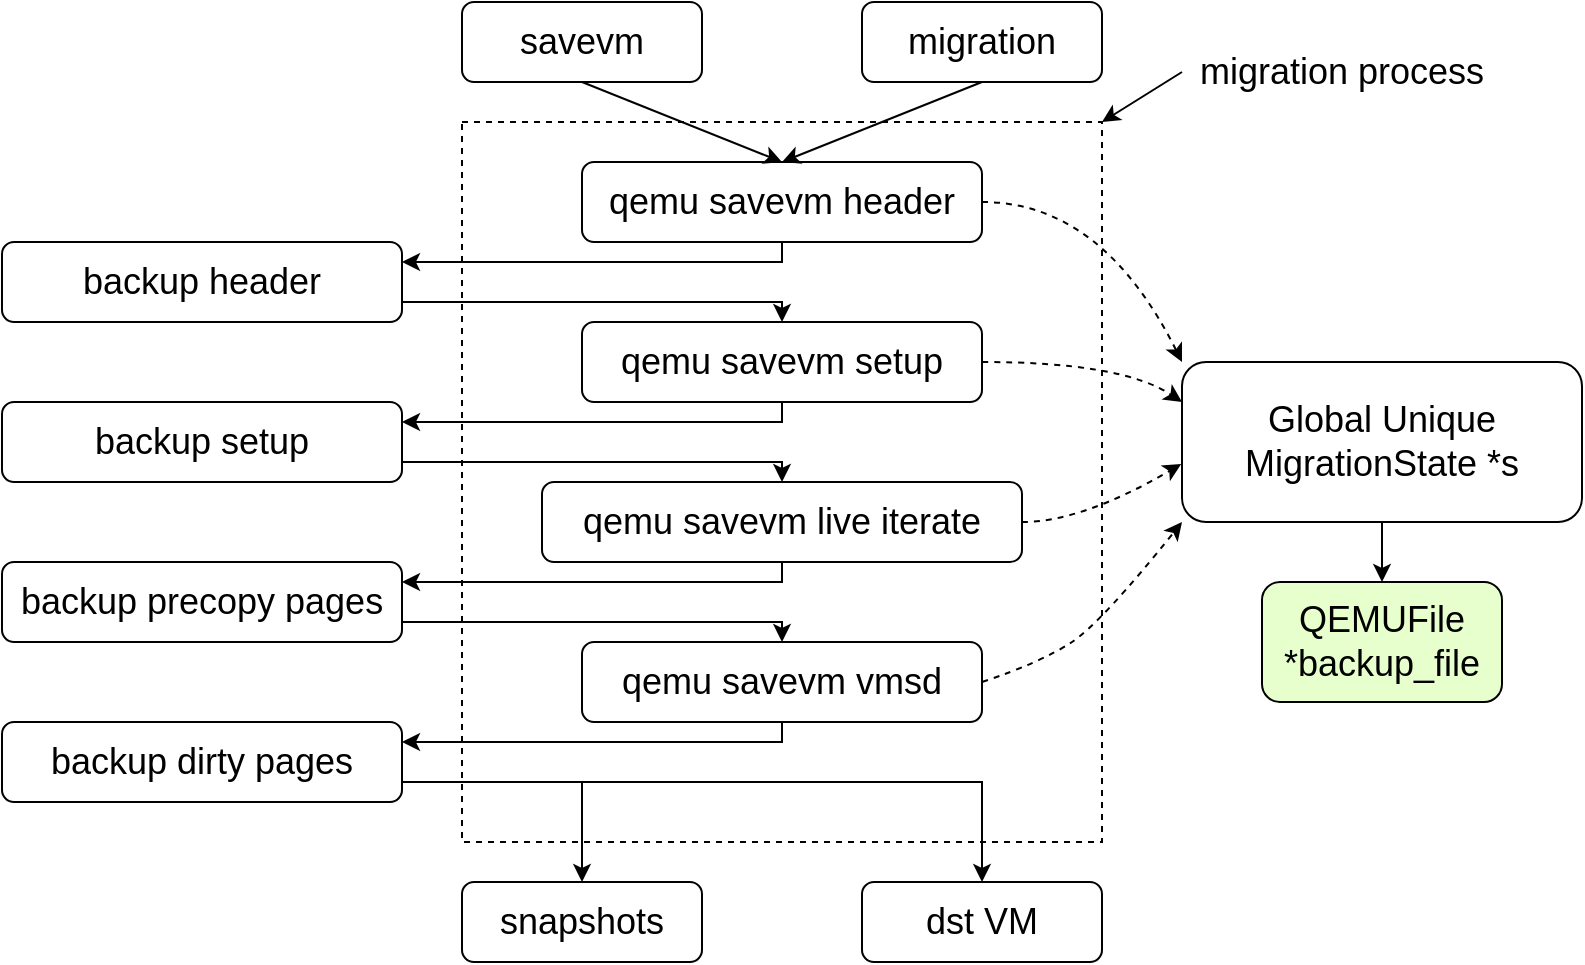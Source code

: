 <mxfile version="20.2.3" type="github">
  <diagram id="OZgTTzMIZbF1CK1Bnk2v" name="第 1 页">
    <mxGraphModel dx="1865" dy="579" grid="1" gridSize="10" guides="1" tooltips="1" connect="1" arrows="1" fold="1" page="1" pageScale="1" pageWidth="827" pageHeight="1169" math="0" shadow="0">
      <root>
        <mxCell id="0" />
        <mxCell id="1" parent="0" />
        <mxCell id="5_ovZfvBjrPSnjW51LRR-24" value="" style="rounded=0;whiteSpace=wrap;html=1;fontSize=18;fontColor=#FF0000;dashed=1;fillColor=none;" parent="1" vertex="1">
          <mxGeometry x="120" y="140" width="320" height="360" as="geometry" />
        </mxCell>
        <mxCell id="5_ovZfvBjrPSnjW51LRR-1" value="&lt;font style=&quot;font-size: 18px;&quot;&gt;savevm&lt;/font&gt;" style="rounded=1;whiteSpace=wrap;html=1;" parent="1" vertex="1">
          <mxGeometry x="120" y="80" width="120" height="40" as="geometry" />
        </mxCell>
        <mxCell id="5_ovZfvBjrPSnjW51LRR-2" value="migration" style="rounded=1;whiteSpace=wrap;html=1;fontSize=18;" parent="1" vertex="1">
          <mxGeometry x="320" y="80" width="120" height="40" as="geometry" />
        </mxCell>
        <mxCell id="GFPBZxwAyZQfA2ua5w6D-5" style="edgeStyle=orthogonalEdgeStyle;rounded=0;orthogonalLoop=1;jettySize=auto;html=1;exitX=0.5;exitY=1;exitDx=0;exitDy=0;entryX=1;entryY=0.25;entryDx=0;entryDy=0;fontSize=18;" parent="1" source="5_ovZfvBjrPSnjW51LRR-3" target="GFPBZxwAyZQfA2ua5w6D-4" edge="1">
          <mxGeometry relative="1" as="geometry">
            <Array as="points">
              <mxPoint x="280" y="210" />
            </Array>
          </mxGeometry>
        </mxCell>
        <mxCell id="5_ovZfvBjrPSnjW51LRR-3" value="qemu savevm header" style="rounded=1;whiteSpace=wrap;html=1;fontSize=18;" parent="1" vertex="1">
          <mxGeometry x="180" y="160" width="200" height="40" as="geometry" />
        </mxCell>
        <mxCell id="GFPBZxwAyZQfA2ua5w6D-2" style="edgeStyle=orthogonalEdgeStyle;rounded=0;orthogonalLoop=1;jettySize=auto;html=1;exitX=0.5;exitY=1;exitDx=0;exitDy=0;entryX=0.5;entryY=0;entryDx=0;entryDy=0;fontSize=18;" parent="1" source="5_ovZfvBjrPSnjW51LRR-4" target="GFPBZxwAyZQfA2ua5w6D-1" edge="1">
          <mxGeometry relative="1" as="geometry" />
        </mxCell>
        <mxCell id="5_ovZfvBjrPSnjW51LRR-4" value="Global Unique MigrationState *s" style="rounded=1;whiteSpace=wrap;html=1;fontSize=18;" parent="1" vertex="1">
          <mxGeometry x="480" y="260" width="200" height="80" as="geometry" />
        </mxCell>
        <mxCell id="5_ovZfvBjrPSnjW51LRR-5" value="qemu savevm setup" style="rounded=1;whiteSpace=wrap;html=1;fontSize=18;" parent="1" vertex="1">
          <mxGeometry x="180" y="240" width="200" height="40" as="geometry" />
        </mxCell>
        <mxCell id="5_ovZfvBjrPSnjW51LRR-6" value="qemu savevm live iterate" style="rounded=1;whiteSpace=wrap;html=1;fontSize=18;" parent="1" vertex="1">
          <mxGeometry x="160" y="320" width="240" height="40" as="geometry" />
        </mxCell>
        <mxCell id="5_ovZfvBjrPSnjW51LRR-7" value="qemu savevm vmsd" style="rounded=1;whiteSpace=wrap;html=1;fontSize=18;" parent="1" vertex="1">
          <mxGeometry x="180" y="400" width="200" height="40" as="geometry" />
        </mxCell>
        <mxCell id="5_ovZfvBjrPSnjW51LRR-8" value="" style="endArrow=classic;html=1;rounded=0;fontSize=18;entryX=0.5;entryY=0;entryDx=0;entryDy=0;" parent="1" target="5_ovZfvBjrPSnjW51LRR-3" edge="1">
          <mxGeometry width="50" height="50" relative="1" as="geometry">
            <mxPoint x="180" y="120" as="sourcePoint" />
            <mxPoint x="230" y="70" as="targetPoint" />
          </mxGeometry>
        </mxCell>
        <mxCell id="5_ovZfvBjrPSnjW51LRR-9" value="" style="endArrow=classic;html=1;rounded=0;fontSize=18;entryX=0.5;entryY=0;entryDx=0;entryDy=0;" parent="1" target="5_ovZfvBjrPSnjW51LRR-3" edge="1">
          <mxGeometry width="50" height="50" relative="1" as="geometry">
            <mxPoint x="380" y="120" as="sourcePoint" />
            <mxPoint x="390" y="130" as="targetPoint" />
          </mxGeometry>
        </mxCell>
        <mxCell id="5_ovZfvBjrPSnjW51LRR-14" value="snapshots" style="rounded=1;whiteSpace=wrap;html=1;fontSize=18;" parent="1" vertex="1">
          <mxGeometry x="120" y="520" width="120" height="40" as="geometry" />
        </mxCell>
        <mxCell id="5_ovZfvBjrPSnjW51LRR-15" value="dst VM" style="rounded=1;whiteSpace=wrap;html=1;fontSize=18;" parent="1" vertex="1">
          <mxGeometry x="320" y="520" width="120" height="40" as="geometry" />
        </mxCell>
        <mxCell id="5_ovZfvBjrPSnjW51LRR-19" value="" style="curved=1;endArrow=classic;html=1;rounded=0;fontSize=18;entryX=0;entryY=0.25;entryDx=0;entryDy=0;dashed=1;" parent="1" target="5_ovZfvBjrPSnjW51LRR-4" edge="1">
          <mxGeometry width="50" height="50" relative="1" as="geometry">
            <mxPoint x="380" y="260" as="sourcePoint" />
            <mxPoint x="430" y="210" as="targetPoint" />
            <Array as="points">
              <mxPoint x="450" y="260" />
            </Array>
          </mxGeometry>
        </mxCell>
        <mxCell id="5_ovZfvBjrPSnjW51LRR-20" value="" style="curved=1;endArrow=classic;html=1;rounded=0;fontSize=18;entryX=-0.002;entryY=0.638;entryDx=0;entryDy=0;entryPerimeter=0;dashed=1;" parent="1" target="5_ovZfvBjrPSnjW51LRR-4" edge="1">
          <mxGeometry width="50" height="50" relative="1" as="geometry">
            <mxPoint x="400" y="340" as="sourcePoint" />
            <mxPoint x="450" y="290" as="targetPoint" />
            <Array as="points">
              <mxPoint x="430" y="340" />
            </Array>
          </mxGeometry>
        </mxCell>
        <mxCell id="5_ovZfvBjrPSnjW51LRR-21" value="" style="curved=1;endArrow=classic;html=1;rounded=0;fontSize=18;entryX=0;entryY=1;entryDx=0;entryDy=0;dashed=1;" parent="1" target="5_ovZfvBjrPSnjW51LRR-4" edge="1">
          <mxGeometry width="50" height="50" relative="1" as="geometry">
            <mxPoint x="380" y="420" as="sourcePoint" />
            <mxPoint x="430" y="370" as="targetPoint" />
            <Array as="points">
              <mxPoint x="410" y="410" />
              <mxPoint x="440" y="390" />
            </Array>
          </mxGeometry>
        </mxCell>
        <mxCell id="5_ovZfvBjrPSnjW51LRR-22" value="" style="curved=1;endArrow=classic;html=1;rounded=0;fontSize=18;entryX=0;entryY=0;entryDx=0;entryDy=0;dashed=1;" parent="1" target="5_ovZfvBjrPSnjW51LRR-4" edge="1">
          <mxGeometry width="50" height="50" relative="1" as="geometry">
            <mxPoint x="380" y="180" as="sourcePoint" />
            <mxPoint x="430" y="130" as="targetPoint" />
            <Array as="points">
              <mxPoint x="440" y="180" />
            </Array>
          </mxGeometry>
        </mxCell>
        <mxCell id="5_ovZfvBjrPSnjW51LRR-25" value="&lt;font color=&quot;#000000&quot;&gt;migration process&lt;/font&gt;" style="text;html=1;strokeColor=none;fillColor=none;align=center;verticalAlign=middle;whiteSpace=wrap;rounded=0;dashed=1;fontSize=18;fontColor=#FF0000;" parent="1" vertex="1">
          <mxGeometry x="480" y="100" width="160" height="30" as="geometry" />
        </mxCell>
        <mxCell id="5_ovZfvBjrPSnjW51LRR-26" value="" style="endArrow=classic;html=1;rounded=0;fontSize=18;fontColor=#000000;entryX=1;entryY=0;entryDx=0;entryDy=0;exitX=0;exitY=0.5;exitDx=0;exitDy=0;" parent="1" source="5_ovZfvBjrPSnjW51LRR-25" target="5_ovZfvBjrPSnjW51LRR-24" edge="1">
          <mxGeometry width="50" height="50" relative="1" as="geometry">
            <mxPoint x="480" y="130" as="sourcePoint" />
            <mxPoint x="530" y="80" as="targetPoint" />
          </mxGeometry>
        </mxCell>
        <mxCell id="GFPBZxwAyZQfA2ua5w6D-1" value="&lt;font style=&quot;font-size: 18px;&quot;&gt;QEMUFile *backup_file&lt;/font&gt;" style="rounded=1;whiteSpace=wrap;html=1;fillColor=#E6FFCC;" parent="1" vertex="1">
          <mxGeometry x="520" y="370" width="120" height="60" as="geometry" />
        </mxCell>
        <mxCell id="GFPBZxwAyZQfA2ua5w6D-6" style="edgeStyle=orthogonalEdgeStyle;rounded=0;orthogonalLoop=1;jettySize=auto;html=1;exitX=1;exitY=0.75;exitDx=0;exitDy=0;entryX=0.5;entryY=0;entryDx=0;entryDy=0;fontSize=18;" parent="1" edge="1">
          <mxGeometry relative="1" as="geometry">
            <mxPoint x="90" y="230" as="sourcePoint" />
            <mxPoint x="280" y="240" as="targetPoint" />
            <Array as="points">
              <mxPoint x="280" y="230" />
            </Array>
          </mxGeometry>
        </mxCell>
        <mxCell id="GFPBZxwAyZQfA2ua5w6D-4" value="backup header" style="rounded=1;whiteSpace=wrap;html=1;fontSize=18;" parent="1" vertex="1">
          <mxGeometry x="-110" y="200" width="200" height="40" as="geometry" />
        </mxCell>
        <mxCell id="GFPBZxwAyZQfA2ua5w6D-7" value="backup setup" style="rounded=1;whiteSpace=wrap;html=1;fontSize=18;" parent="1" vertex="1">
          <mxGeometry x="-110" y="280" width="200" height="40" as="geometry" />
        </mxCell>
        <mxCell id="GFPBZxwAyZQfA2ua5w6D-8" style="edgeStyle=orthogonalEdgeStyle;rounded=0;orthogonalLoop=1;jettySize=auto;html=1;exitX=0.5;exitY=1;exitDx=0;exitDy=0;entryX=1;entryY=0.25;entryDx=0;entryDy=0;fontSize=18;" parent="1" edge="1">
          <mxGeometry relative="1" as="geometry">
            <mxPoint x="280" y="280" as="sourcePoint" />
            <mxPoint x="90" y="290" as="targetPoint" />
            <Array as="points">
              <mxPoint x="280" y="290" />
            </Array>
          </mxGeometry>
        </mxCell>
        <mxCell id="GFPBZxwAyZQfA2ua5w6D-9" style="edgeStyle=orthogonalEdgeStyle;rounded=0;orthogonalLoop=1;jettySize=auto;html=1;exitX=1;exitY=0.75;exitDx=0;exitDy=0;entryX=0.5;entryY=0;entryDx=0;entryDy=0;fontSize=18;" parent="1" edge="1">
          <mxGeometry relative="1" as="geometry">
            <mxPoint x="90" y="310" as="sourcePoint" />
            <mxPoint x="280" y="320" as="targetPoint" />
            <Array as="points">
              <mxPoint x="280" y="310" />
            </Array>
          </mxGeometry>
        </mxCell>
        <mxCell id="GFPBZxwAyZQfA2ua5w6D-10" value="backup precopy pages" style="rounded=1;whiteSpace=wrap;html=1;fontSize=18;" parent="1" vertex="1">
          <mxGeometry x="-110" y="360" width="200" height="40" as="geometry" />
        </mxCell>
        <mxCell id="GFPBZxwAyZQfA2ua5w6D-11" style="edgeStyle=orthogonalEdgeStyle;rounded=0;orthogonalLoop=1;jettySize=auto;html=1;exitX=0.5;exitY=1;exitDx=0;exitDy=0;entryX=1;entryY=0.25;entryDx=0;entryDy=0;fontSize=18;" parent="1" edge="1">
          <mxGeometry relative="1" as="geometry">
            <mxPoint x="280" y="360" as="sourcePoint" />
            <mxPoint x="90" y="370" as="targetPoint" />
            <Array as="points">
              <mxPoint x="280" y="370" />
            </Array>
          </mxGeometry>
        </mxCell>
        <mxCell id="GFPBZxwAyZQfA2ua5w6D-12" style="edgeStyle=orthogonalEdgeStyle;rounded=0;orthogonalLoop=1;jettySize=auto;html=1;exitX=1;exitY=0.75;exitDx=0;exitDy=0;entryX=0.5;entryY=0;entryDx=0;entryDy=0;fontSize=18;" parent="1" edge="1">
          <mxGeometry relative="1" as="geometry">
            <mxPoint x="90" y="390" as="sourcePoint" />
            <mxPoint x="280" y="400" as="targetPoint" />
            <Array as="points">
              <mxPoint x="280" y="390" />
            </Array>
          </mxGeometry>
        </mxCell>
        <mxCell id="Wa7YZDis3gOsCpSppj7i-4" style="edgeStyle=orthogonalEdgeStyle;rounded=0;orthogonalLoop=1;jettySize=auto;html=1;exitX=1;exitY=0.75;exitDx=0;exitDy=0;entryX=0.5;entryY=0;entryDx=0;entryDy=0;fontSize=18;" edge="1" parent="1" source="Wa7YZDis3gOsCpSppj7i-1" target="5_ovZfvBjrPSnjW51LRR-14">
          <mxGeometry relative="1" as="geometry" />
        </mxCell>
        <mxCell id="Wa7YZDis3gOsCpSppj7i-5" style="edgeStyle=orthogonalEdgeStyle;rounded=0;orthogonalLoop=1;jettySize=auto;html=1;exitX=1;exitY=0.75;exitDx=0;exitDy=0;entryX=0.5;entryY=0;entryDx=0;entryDy=0;fontSize=18;" edge="1" parent="1" source="Wa7YZDis3gOsCpSppj7i-1" target="5_ovZfvBjrPSnjW51LRR-15">
          <mxGeometry relative="1" as="geometry" />
        </mxCell>
        <mxCell id="Wa7YZDis3gOsCpSppj7i-1" value="backup dirty pages" style="rounded=1;whiteSpace=wrap;html=1;fontSize=18;" vertex="1" parent="1">
          <mxGeometry x="-110" y="440" width="200" height="40" as="geometry" />
        </mxCell>
        <mxCell id="Wa7YZDis3gOsCpSppj7i-2" style="edgeStyle=orthogonalEdgeStyle;rounded=0;orthogonalLoop=1;jettySize=auto;html=1;exitX=0.5;exitY=1;exitDx=0;exitDy=0;entryX=1;entryY=0.25;entryDx=0;entryDy=0;fontSize=18;" edge="1" parent="1">
          <mxGeometry relative="1" as="geometry">
            <mxPoint x="280" y="440" as="sourcePoint" />
            <mxPoint x="90" y="450" as="targetPoint" />
            <Array as="points">
              <mxPoint x="280" y="450" />
            </Array>
          </mxGeometry>
        </mxCell>
      </root>
    </mxGraphModel>
  </diagram>
</mxfile>
